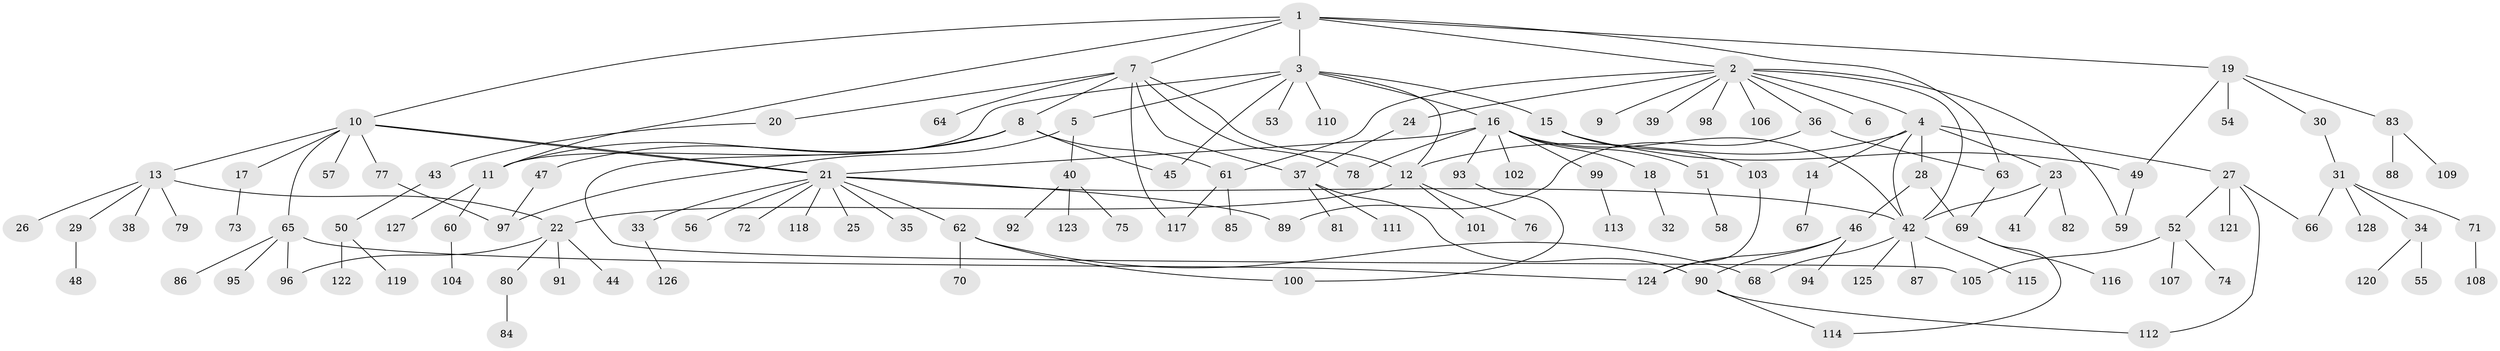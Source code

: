 // Generated by graph-tools (version 1.1) at 2025/35/03/09/25 02:35:17]
// undirected, 128 vertices, 160 edges
graph export_dot {
graph [start="1"]
  node [color=gray90,style=filled];
  1;
  2;
  3;
  4;
  5;
  6;
  7;
  8;
  9;
  10;
  11;
  12;
  13;
  14;
  15;
  16;
  17;
  18;
  19;
  20;
  21;
  22;
  23;
  24;
  25;
  26;
  27;
  28;
  29;
  30;
  31;
  32;
  33;
  34;
  35;
  36;
  37;
  38;
  39;
  40;
  41;
  42;
  43;
  44;
  45;
  46;
  47;
  48;
  49;
  50;
  51;
  52;
  53;
  54;
  55;
  56;
  57;
  58;
  59;
  60;
  61;
  62;
  63;
  64;
  65;
  66;
  67;
  68;
  69;
  70;
  71;
  72;
  73;
  74;
  75;
  76;
  77;
  78;
  79;
  80;
  81;
  82;
  83;
  84;
  85;
  86;
  87;
  88;
  89;
  90;
  91;
  92;
  93;
  94;
  95;
  96;
  97;
  98;
  99;
  100;
  101;
  102;
  103;
  104;
  105;
  106;
  107;
  108;
  109;
  110;
  111;
  112;
  113;
  114;
  115;
  116;
  117;
  118;
  119;
  120;
  121;
  122;
  123;
  124;
  125;
  126;
  127;
  128;
  1 -- 2;
  1 -- 3;
  1 -- 7;
  1 -- 10;
  1 -- 11;
  1 -- 19;
  1 -- 63;
  2 -- 4;
  2 -- 6;
  2 -- 9;
  2 -- 24;
  2 -- 36;
  2 -- 39;
  2 -- 42;
  2 -- 59;
  2 -- 61;
  2 -- 98;
  2 -- 106;
  3 -- 5;
  3 -- 11;
  3 -- 12;
  3 -- 15;
  3 -- 16;
  3 -- 45;
  3 -- 53;
  3 -- 110;
  4 -- 12;
  4 -- 14;
  4 -- 23;
  4 -- 27;
  4 -- 28;
  4 -- 42;
  5 -- 40;
  5 -- 97;
  7 -- 8;
  7 -- 12;
  7 -- 20;
  7 -- 37;
  7 -- 64;
  7 -- 78;
  7 -- 117;
  8 -- 11;
  8 -- 45;
  8 -- 47;
  8 -- 61;
  8 -- 105;
  10 -- 13;
  10 -- 17;
  10 -- 21;
  10 -- 21;
  10 -- 57;
  10 -- 65;
  10 -- 77;
  11 -- 60;
  11 -- 127;
  12 -- 22;
  12 -- 76;
  12 -- 101;
  13 -- 22;
  13 -- 26;
  13 -- 29;
  13 -- 38;
  13 -- 79;
  14 -- 67;
  15 -- 49;
  15 -- 103;
  16 -- 18;
  16 -- 21;
  16 -- 42;
  16 -- 51;
  16 -- 78;
  16 -- 93;
  16 -- 99;
  16 -- 102;
  17 -- 73;
  18 -- 32;
  19 -- 30;
  19 -- 49;
  19 -- 54;
  19 -- 83;
  20 -- 43;
  21 -- 25;
  21 -- 33;
  21 -- 35;
  21 -- 42;
  21 -- 56;
  21 -- 62;
  21 -- 72;
  21 -- 89;
  21 -- 118;
  22 -- 44;
  22 -- 80;
  22 -- 91;
  22 -- 96;
  23 -- 41;
  23 -- 42;
  23 -- 82;
  24 -- 37;
  27 -- 52;
  27 -- 66;
  27 -- 112;
  27 -- 121;
  28 -- 46;
  28 -- 69;
  29 -- 48;
  30 -- 31;
  31 -- 34;
  31 -- 66;
  31 -- 71;
  31 -- 128;
  33 -- 126;
  34 -- 55;
  34 -- 120;
  36 -- 63;
  36 -- 89;
  37 -- 81;
  37 -- 90;
  37 -- 111;
  40 -- 75;
  40 -- 92;
  40 -- 123;
  42 -- 68;
  42 -- 87;
  42 -- 115;
  42 -- 125;
  43 -- 50;
  46 -- 90;
  46 -- 94;
  46 -- 124;
  47 -- 97;
  49 -- 59;
  50 -- 119;
  50 -- 122;
  51 -- 58;
  52 -- 74;
  52 -- 105;
  52 -- 107;
  60 -- 104;
  61 -- 85;
  61 -- 117;
  62 -- 68;
  62 -- 70;
  62 -- 100;
  63 -- 69;
  65 -- 86;
  65 -- 95;
  65 -- 96;
  65 -- 124;
  69 -- 114;
  69 -- 116;
  71 -- 108;
  77 -- 97;
  80 -- 84;
  83 -- 88;
  83 -- 109;
  90 -- 112;
  90 -- 114;
  93 -- 100;
  99 -- 113;
  103 -- 124;
}
